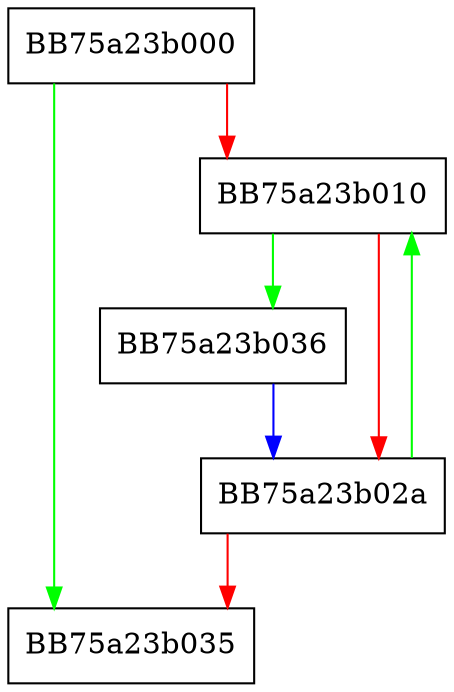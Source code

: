 digraph optimize_IL {
  node [shape="box"];
  graph [splines=ortho];
  BB75a23b000 -> BB75a23b035 [color="green"];
  BB75a23b000 -> BB75a23b010 [color="red"];
  BB75a23b010 -> BB75a23b036 [color="green"];
  BB75a23b010 -> BB75a23b02a [color="red"];
  BB75a23b02a -> BB75a23b010 [color="green"];
  BB75a23b02a -> BB75a23b035 [color="red"];
  BB75a23b036 -> BB75a23b02a [color="blue"];
}